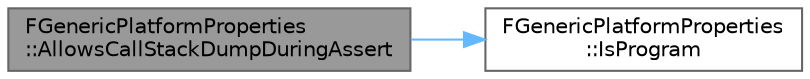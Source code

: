 digraph "FGenericPlatformProperties::AllowsCallStackDumpDuringAssert"
{
 // INTERACTIVE_SVG=YES
 // LATEX_PDF_SIZE
  bgcolor="transparent";
  edge [fontname=Helvetica,fontsize=10,labelfontname=Helvetica,labelfontsize=10];
  node [fontname=Helvetica,fontsize=10,shape=box,height=0.2,width=0.4];
  rankdir="LR";
  Node1 [id="Node000001",label="FGenericPlatformProperties\l::AllowsCallStackDumpDuringAssert",height=0.2,width=0.4,color="gray40", fillcolor="grey60", style="filled", fontcolor="black",tooltip=" "];
  Node1 -> Node2 [id="edge1_Node000001_Node000002",color="steelblue1",style="solid",tooltip=" "];
  Node2 [id="Node000002",label="FGenericPlatformProperties\l::IsProgram",height=0.2,width=0.4,color="grey40", fillcolor="white", style="filled",URL="$d4/dfa/structFGenericPlatformProperties.html#ae1e9c0a416b142180865c5cf9b2a562c",tooltip="Gets whether this was a program or not."];
}
